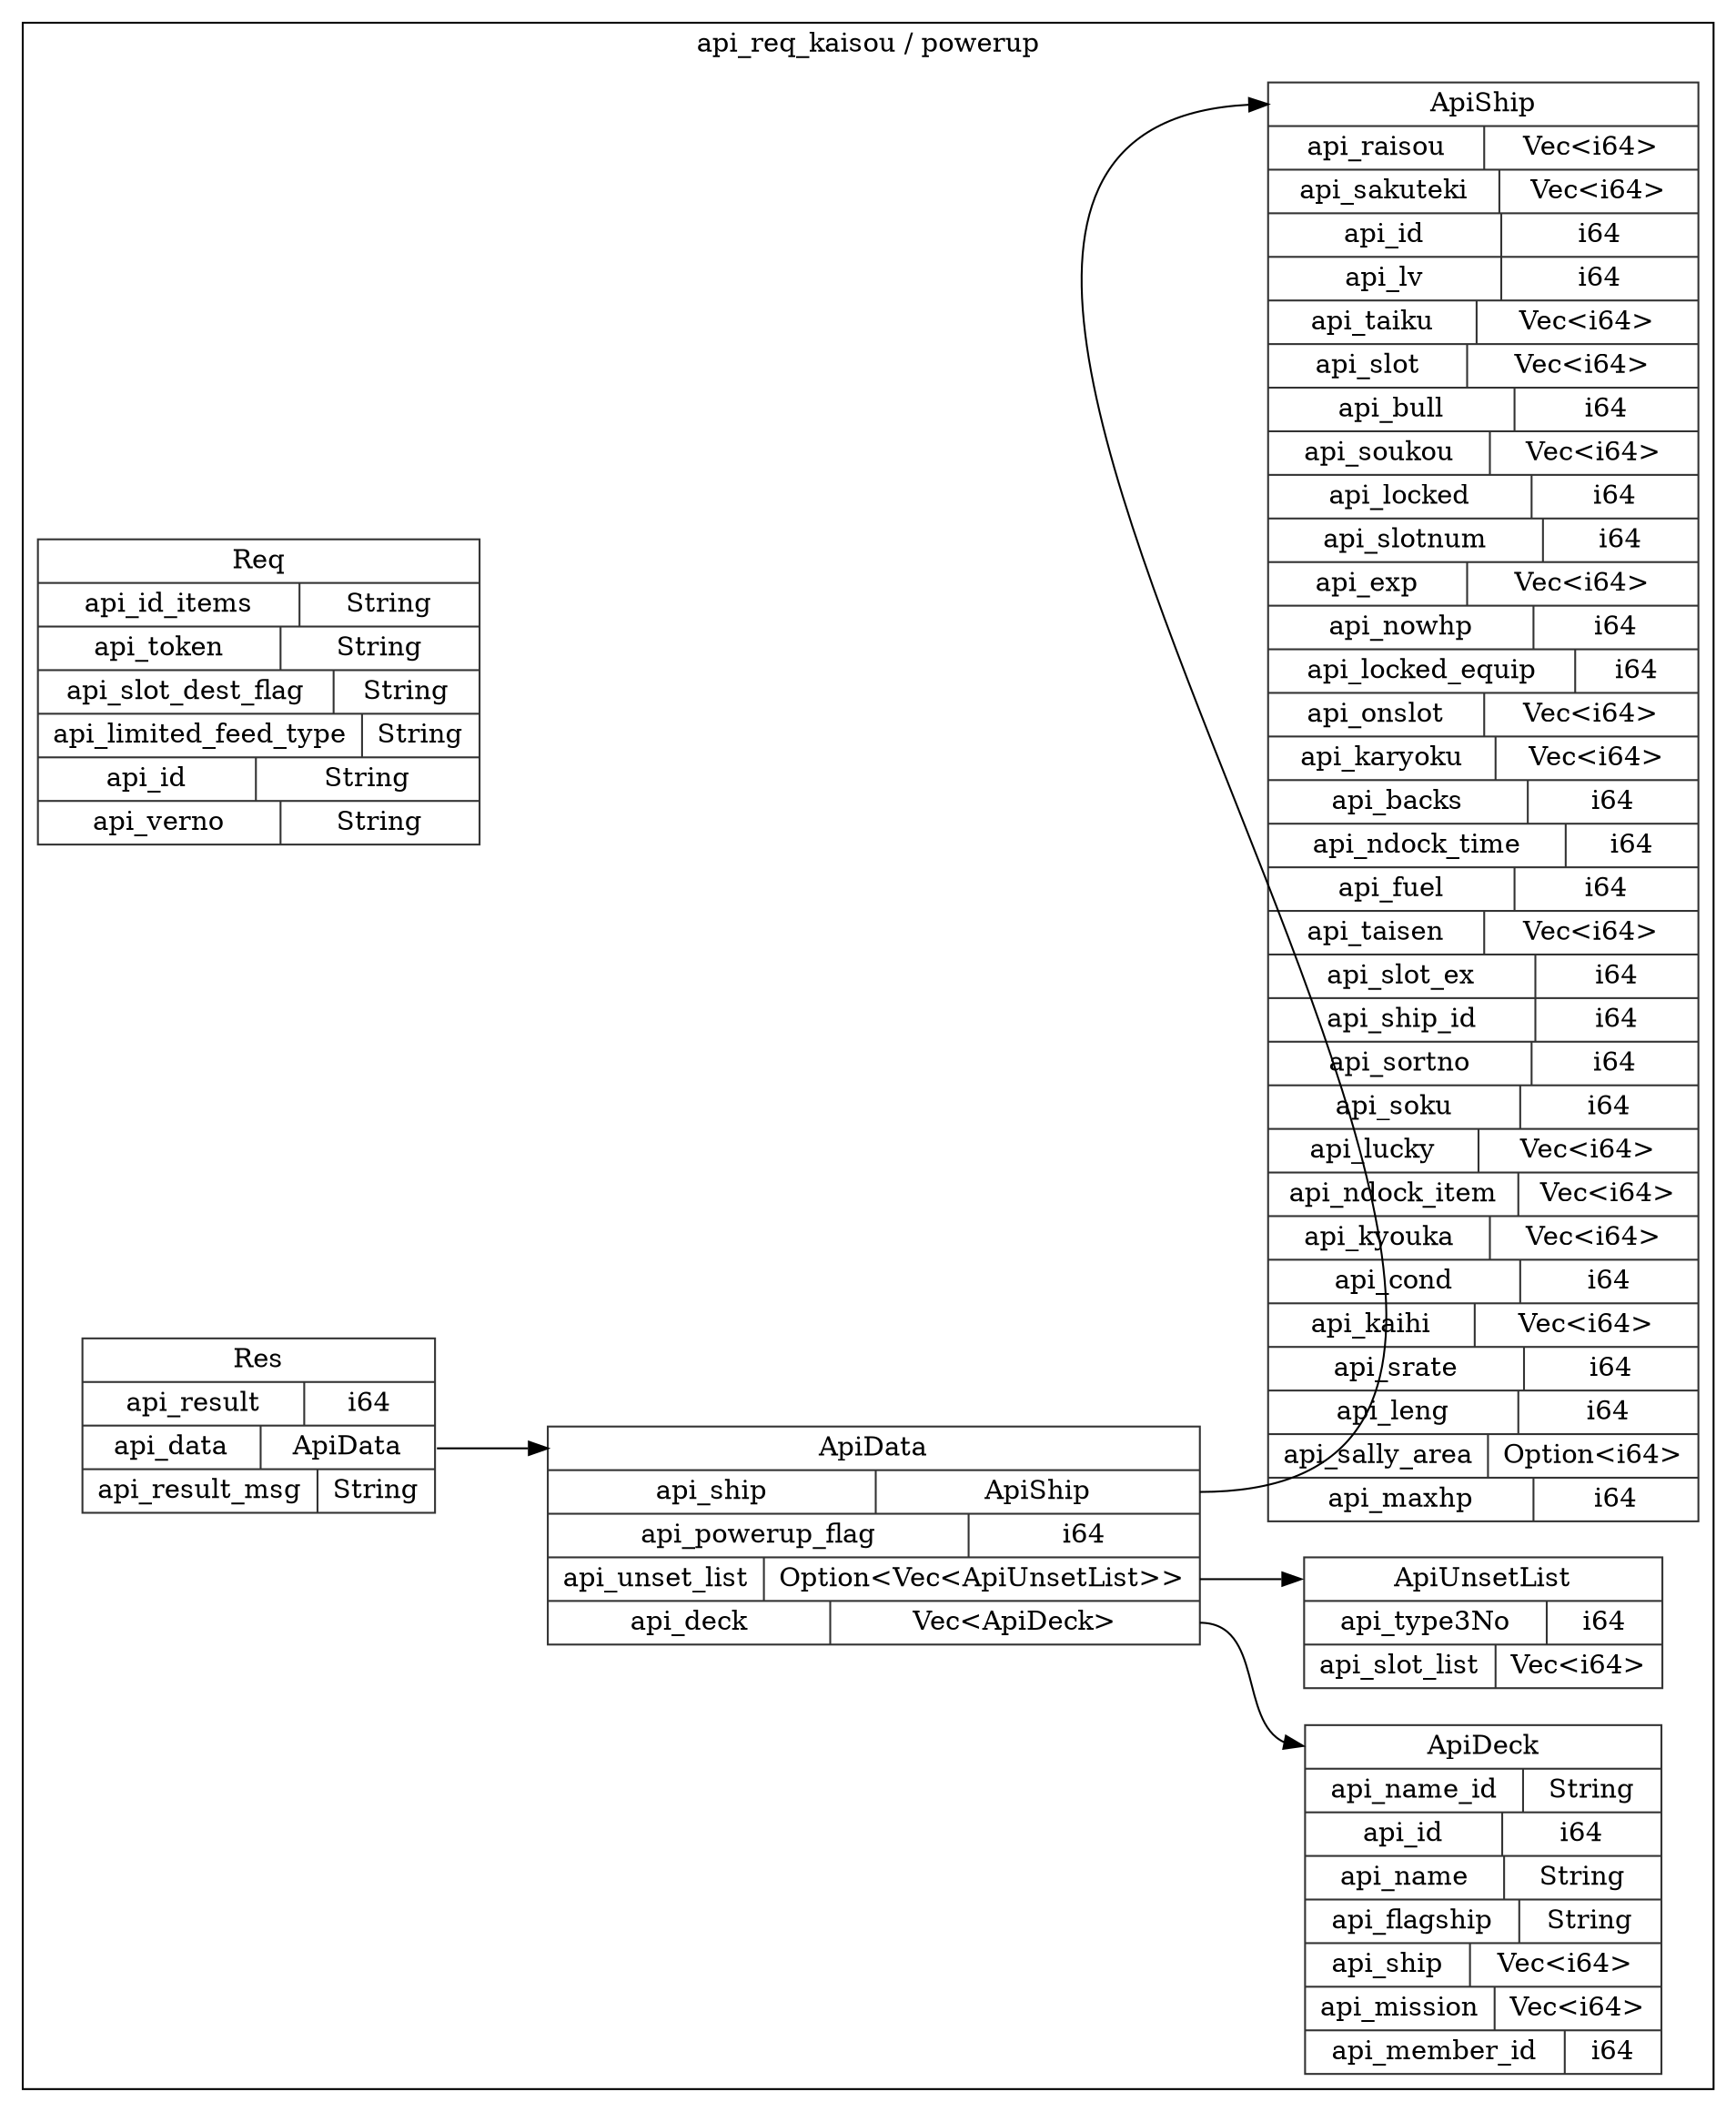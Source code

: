 digraph {
  rankdir=LR;
  subgraph cluster_0 {
    label="api_req_kaisou / powerup";
    node [style="filled", color=white, style="solid", color=gray20];
    api_req_kaisou__powerup__Req [label="<Req> Req  | { api_id_items | <api_id_items> String } | { api_token | <api_token> String } | { api_slot_dest_flag | <api_slot_dest_flag> String } | { api_limited_feed_type | <api_limited_feed_type> String } | { api_id | <api_id> String } | { api_verno | <api_verno> String }", shape=record];
    api_req_kaisou__powerup__Res [label="<Res> Res  | { api_result | <api_result> i64 } | { api_data | <api_data> ApiData } | { api_result_msg | <api_result_msg> String }", shape=record];
    api_req_kaisou__powerup__ApiData;
    api_req_kaisou__powerup__Res:api_data:e -> api_req_kaisou__powerup__ApiData:ApiData:w;
    api_req_kaisou__powerup__ApiUnsetList [label="<ApiUnsetList> ApiUnsetList  | { api_type3No | <api_type3No> i64 } | { api_slot_list | <api_slot_list> Vec\<i64\> }", shape=record];
    api_req_kaisou__powerup__ApiShip [label="<ApiShip> ApiShip  | { api_raisou | <api_raisou> Vec\<i64\> } | { api_sakuteki | <api_sakuteki> Vec\<i64\> } | { api_id | <api_id> i64 } | { api_lv | <api_lv> i64 } | { api_taiku | <api_taiku> Vec\<i64\> } | { api_slot | <api_slot> Vec\<i64\> } | { api_bull | <api_bull> i64 } | { api_soukou | <api_soukou> Vec\<i64\> } | { api_locked | <api_locked> i64 } | { api_slotnum | <api_slotnum> i64 } | { api_exp | <api_exp> Vec\<i64\> } | { api_nowhp | <api_nowhp> i64 } | { api_locked_equip | <api_locked_equip> i64 } | { api_onslot | <api_onslot> Vec\<i64\> } | { api_karyoku | <api_karyoku> Vec\<i64\> } | { api_backs | <api_backs> i64 } | { api_ndock_time | <api_ndock_time> i64 } | { api_fuel | <api_fuel> i64 } | { api_taisen | <api_taisen> Vec\<i64\> } | { api_slot_ex | <api_slot_ex> i64 } | { api_ship_id | <api_ship_id> i64 } | { api_sortno | <api_sortno> i64 } | { api_soku | <api_soku> i64 } | { api_lucky | <api_lucky> Vec\<i64\> } | { api_ndock_item | <api_ndock_item> Vec\<i64\> } | { api_kyouka | <api_kyouka> Vec\<i64\> } | { api_cond | <api_cond> i64 } | { api_kaihi | <api_kaihi> Vec\<i64\> } | { api_srate | <api_srate> i64 } | { api_leng | <api_leng> i64 } | { api_sally_area | <api_sally_area> Option\<i64\> } | { api_maxhp | <api_maxhp> i64 }", shape=record];
    api_req_kaisou__powerup__ApiData [label="<ApiData> ApiData  | { api_ship | <api_ship> ApiShip } | { api_powerup_flag | <api_powerup_flag> i64 } | { api_unset_list | <api_unset_list> Option\<Vec\<ApiUnsetList\>\> } | { api_deck | <api_deck> Vec\<ApiDeck\> }", shape=record];
    api_req_kaisou__powerup__ApiData:api_ship:e -> api_req_kaisou__powerup__ApiShip:ApiShip:w;
    api_req_kaisou__powerup__ApiData:api_unset_list:e -> api_req_kaisou__powerup__ApiUnsetList:ApiUnsetList:w;
    api_req_kaisou__powerup__ApiDeck;
    api_req_kaisou__powerup__ApiData:api_deck:e -> api_req_kaisou__powerup__ApiDeck:ApiDeck:w;
    api_req_kaisou__powerup__ApiDeck [label="<ApiDeck> ApiDeck  | { api_name_id | <api_name_id> String } | { api_id | <api_id> i64 } | { api_name | <api_name> String } | { api_flagship | <api_flagship> String } | { api_ship | <api_ship> Vec\<i64\> } | { api_mission | <api_mission> Vec\<i64\> } | { api_member_id | <api_member_id> i64 }", shape=record];
  }
}
